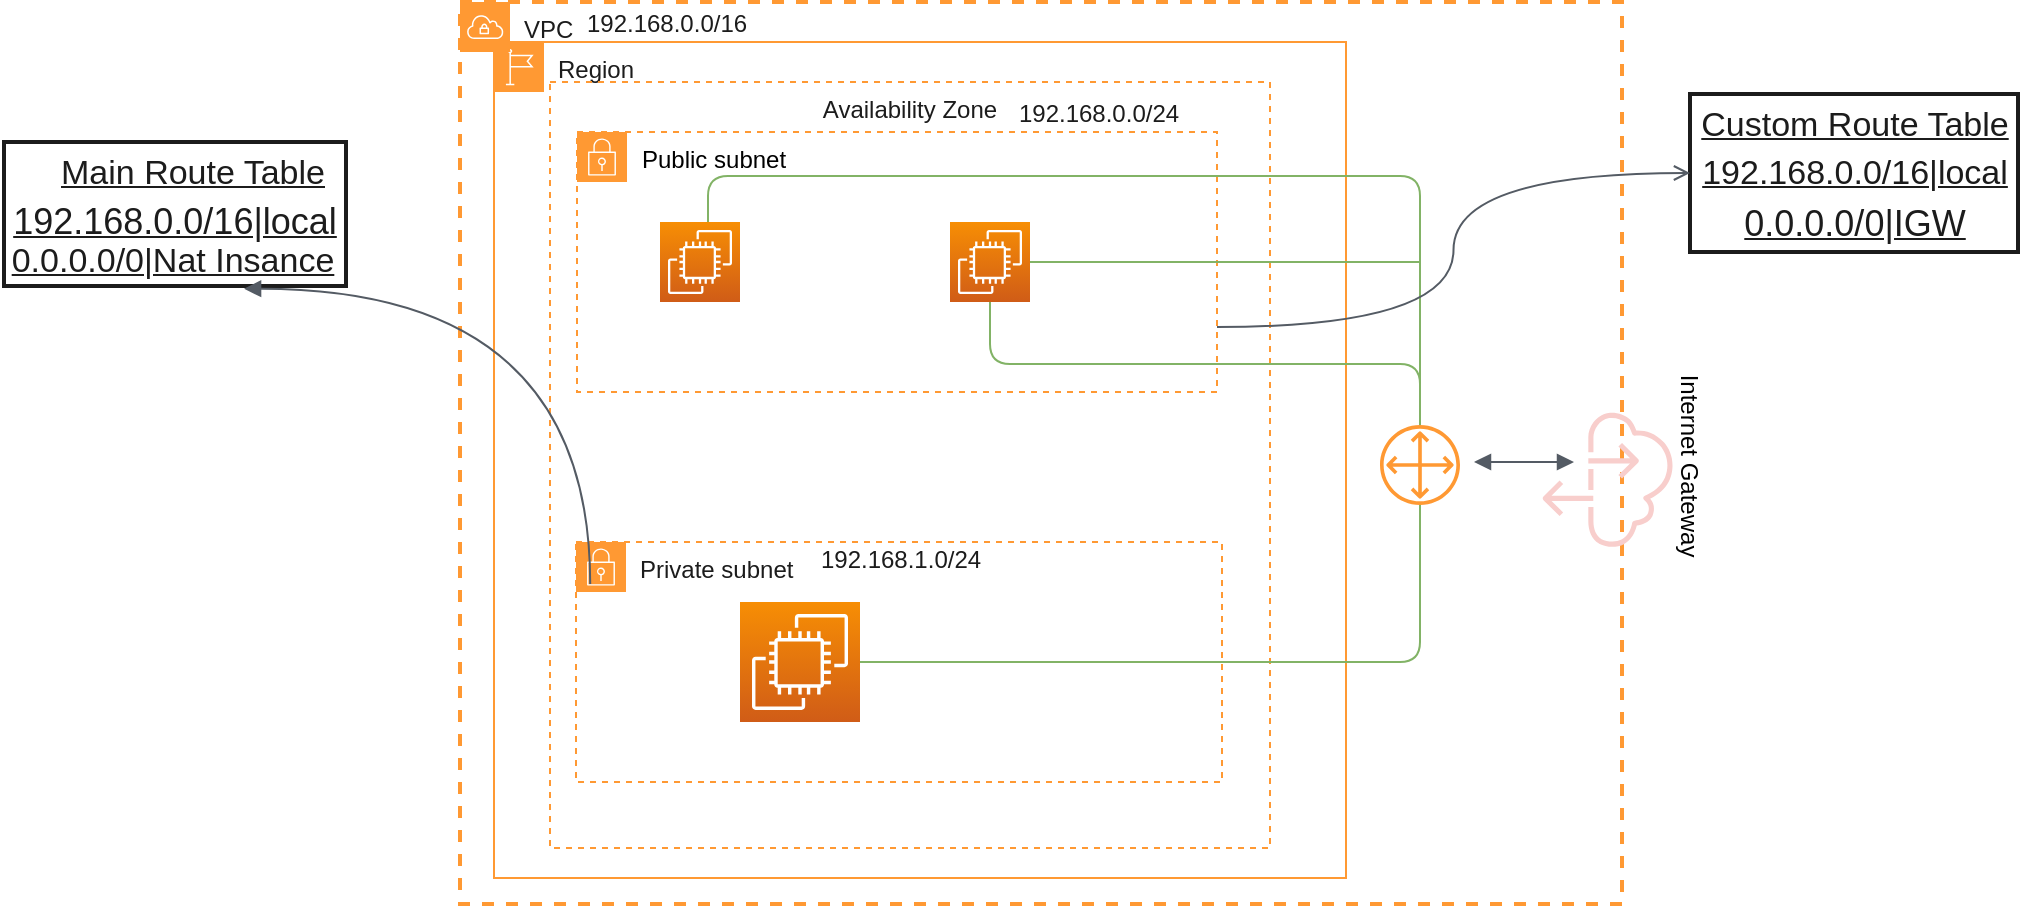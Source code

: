 <mxfile version="12.3.3" type="github" pages="1"><diagram id="t1UsgaOnbL54JhAW8-JD" name="Page-1"><mxGraphModel dx="1448" dy="976" grid="0" gridSize="10" guides="1" tooltips="1" connect="1" arrows="1" fold="1" page="0" pageScale="1" pageWidth="850" pageHeight="1100" math="0" shadow="0"><root><mxCell id="0"/><mxCell id="1" parent="0"/><mxCell id="P7QYEdc5I89qMnDsK5VT-13" value="VPC" style="points=[[0,0],[0.25,0],[0.5,0],[0.75,0],[1,0],[1,0.25],[1,0.5],[1,0.75],[1,1],[0.75,1],[0.5,1],[0.25,1],[0,1],[0,0.75],[0,0.5],[0,0.25]];outlineConnect=0;gradientColor=none;html=1;whiteSpace=wrap;fontSize=12;fontStyle=0;shape=mxgraph.aws4.group;grIcon=mxgraph.aws4.group_vpc;strokeColor=#FF9933;fillColor=none;verticalAlign=top;align=left;spacingLeft=30;fontColor=#1C1C1C;dashed=1;strokeWidth=2;" vertex="1" parent="1"><mxGeometry x="80" y="-130" width="581" height="451" as="geometry"/></mxCell><mxCell id="P7QYEdc5I89qMnDsK5VT-34" value="Region" style="points=[[0,0],[0.25,0],[0.5,0],[0.75,0],[1,0],[1,0.25],[1,0.5],[1,0.75],[1,1],[0.75,1],[0.5,1],[0.25,1],[0,1],[0,0.75],[0,0.5],[0,0.25]];outlineConnect=0;gradientColor=none;html=1;whiteSpace=wrap;fontSize=12;fontStyle=0;shape=mxgraph.aws4.group;grIcon=mxgraph.aws4.group_region;strokeColor=#FF9933;fillColor=none;verticalAlign=top;align=left;spacingLeft=30;fontColor=#1C1C1C;dashed=0;" vertex="1" parent="1"><mxGeometry x="97" y="-110" width="426" height="418" as="geometry"/></mxCell><mxCell id="P7QYEdc5I89qMnDsK5VT-33" value="Availability Zone" style="fillColor=none;strokeColor=#FF9933;dashed=1;verticalAlign=top;fontStyle=0;fontColor=#1C1C1C;" vertex="1" parent="1"><mxGeometry x="125" y="-90" width="360" height="383" as="geometry"/></mxCell><mxCell id="P7QYEdc5I89qMnDsK5VT-1" value="Public subnet" style="points=[[0,0],[0.25,0],[0.5,0],[0.75,0],[1,0],[1,0.25],[1,0.5],[1,0.75],[1,1],[0.75,1],[0.5,1],[0.25,1],[0,1],[0,0.75],[0,0.5],[0,0.25]];outlineConnect=0;html=1;whiteSpace=wrap;fontSize=12;fontStyle=0;shape=mxgraph.aws4.group;grIcon=mxgraph.aws4.group_security_group;grStroke=1;strokeColor=#FF9933;fillColor=none;verticalAlign=top;align=left;spacingLeft=30;dashed=1;" vertex="1" parent="1"><mxGeometry x="138.5" y="-65" width="320" height="130" as="geometry"/></mxCell><mxCell id="P7QYEdc5I89qMnDsK5VT-3" value="" style="outlineConnect=0;fontColor=#232F3E;gradientColor=none;fillColor=#FF9933;strokeColor=none;dashed=0;verticalLabelPosition=bottom;verticalAlign=top;align=center;html=1;fontSize=12;fontStyle=0;aspect=fixed;pointerEvents=1;shape=mxgraph.aws4.customer_gateway;" vertex="1" parent="1"><mxGeometry x="540" y="81.5" width="40" height="40" as="geometry"/></mxCell><mxCell id="P7QYEdc5I89qMnDsK5VT-14" value="&lt;font color=&quot;#1C1C1C&quot;&gt;Private subnet&lt;/font&gt;" style="points=[[0,0],[0.25,0],[0.5,0],[0.75,0],[1,0],[1,0.25],[1,0.5],[1,0.75],[1,1],[0.75,1],[0.5,1],[0.25,1],[0,1],[0,0.75],[0,0.5],[0,0.25]];outlineConnect=0;gradientColor=none;html=1;whiteSpace=wrap;fontSize=12;fontStyle=0;shape=mxgraph.aws4.group;grIcon=mxgraph.aws4.group_security_group;grStroke=1;strokeColor=#FF9933;fillColor=none;verticalAlign=top;align=left;spacingLeft=30;fontColor=#147EBA;dashed=1;" vertex="1" parent="1"><mxGeometry x="138" y="140" width="323" height="120" as="geometry"/></mxCell><mxCell id="P7QYEdc5I89qMnDsK5VT-15" value="" style="outlineConnect=0;fontColor=#232F3E;gradientColor=#F78E04;gradientDirection=north;fillColor=#D05C17;strokeColor=#ffffff;dashed=0;verticalLabelPosition=bottom;verticalAlign=top;align=center;html=1;fontSize=12;fontStyle=0;aspect=fixed;shape=mxgraph.aws4.resourceIcon;resIcon=mxgraph.aws4.ec2;" vertex="1" parent="1"><mxGeometry x="325" y="-20" width="40" height="40" as="geometry"/></mxCell><mxCell id="P7QYEdc5I89qMnDsK5VT-17" value="" style="outlineConnect=0;fontColor=#232F3E;gradientColor=#F78E04;gradientDirection=north;fillColor=#D05C17;strokeColor=#ffffff;dashed=0;verticalLabelPosition=bottom;verticalAlign=top;align=center;html=1;fontSize=12;fontStyle=0;aspect=fixed;shape=mxgraph.aws4.resourceIcon;resIcon=mxgraph.aws4.ec2;" vertex="1" parent="1"><mxGeometry x="220" y="170" width="60" height="60" as="geometry"/></mxCell><mxCell id="P7QYEdc5I89qMnDsK5VT-18" value="" style="outlineConnect=0;fillColor=#f8cecc;strokeColor=#b85450;dashed=0;verticalLabelPosition=bottom;verticalAlign=top;align=center;html=1;fontSize=12;fontStyle=0;aspect=fixed;pointerEvents=1;shape=mxgraph.aws4.internet_alt2;rotation=90;direction=east;" vertex="1" parent="1"><mxGeometry x="620" y="75" width="68" height="68" as="geometry"/></mxCell><mxCell id="P7QYEdc5I89qMnDsK5VT-20" value="Internet Gateway" style="text;html=1;resizable=0;autosize=1;align=center;verticalAlign=middle;points=[];fillColor=none;strokeColor=none;rounded=0;dashed=1;rotation=90;" vertex="1" parent="1"><mxGeometry x="640" y="91.5" width="110" height="20" as="geometry"/></mxCell><mxCell id="P7QYEdc5I89qMnDsK5VT-21" value="" style="outlineConnect=0;fontColor=#232F3E;gradientColor=#F78E04;gradientDirection=north;fillColor=#D05C17;strokeColor=#ffffff;dashed=0;verticalLabelPosition=bottom;verticalAlign=top;align=center;html=1;fontSize=12;fontStyle=0;aspect=fixed;shape=mxgraph.aws4.resourceIcon;resIcon=mxgraph.aws4.ec2;" vertex="1" parent="1"><mxGeometry x="180" y="-20" width="40" height="40" as="geometry"/></mxCell><mxCell id="P7QYEdc5I89qMnDsK5VT-22" value="" style="html=1;endArrow=none;elbow=vertical;startArrow=none;endFill=0;strokeColor=#82b366;rounded=1;edgeStyle=orthogonalEdgeStyle;fillColor=#d5e8d4;" edge="1" parent="1" source="P7QYEdc5I89qMnDsK5VT-17" target="P7QYEdc5I89qMnDsK5VT-3"><mxGeometry width="100" relative="1" as="geometry"><mxPoint x="345" y="200" as="sourcePoint"/><mxPoint x="680" y="210" as="targetPoint"/></mxGeometry></mxCell><mxCell id="P7QYEdc5I89qMnDsK5VT-28" value="" style="edgeStyle=orthogonalEdgeStyle;html=1;endArrow=none;elbow=vertical;startArrow=none;endFill=0;strokeColor=#82b366;rounded=1;fillColor=#d5e8d4;" edge="1" parent="1" source="P7QYEdc5I89qMnDsK5VT-21" target="P7QYEdc5I89qMnDsK5VT-3"><mxGeometry width="100" relative="1" as="geometry"><mxPoint x="204" y="-30" as="sourcePoint"/><mxPoint x="480" as="targetPoint"/><Array as="points"><mxPoint x="204" y="-43"/><mxPoint x="560" y="-43"/></Array></mxGeometry></mxCell><mxCell id="P7QYEdc5I89qMnDsK5VT-30" value="" style="html=1;endArrow=none;elbow=vertical;startArrow=none;startFill=0;strokeColor=#82b366;rounded=1;endFill=0;edgeStyle=elbowEdgeStyle;fillColor=#d5e8d4;" edge="1" parent="1" source="P7QYEdc5I89qMnDsK5VT-15" target="P7QYEdc5I89qMnDsK5VT-3"><mxGeometry width="100" relative="1" as="geometry"><mxPoint x="370" y="90" as="sourcePoint"/><mxPoint x="470" y="90" as="targetPoint"/></mxGeometry></mxCell><mxCell id="P7QYEdc5I89qMnDsK5VT-31" value="" style="edgeStyle=orthogonalEdgeStyle;html=1;endArrow=none;elbow=vertical;startArrow=none;endFill=0;strokeColor=#82b366;rounded=1;fillColor=#d5e8d4;" edge="1" parent="1" source="P7QYEdc5I89qMnDsK5VT-15"><mxGeometry width="100" relative="1" as="geometry"><mxPoint x="380" as="sourcePoint"/><mxPoint x="560" as="targetPoint"/></mxGeometry></mxCell><mxCell id="P7QYEdc5I89qMnDsK5VT-37" value="" style="edgeStyle=orthogonalEdgeStyle;html=1;endArrow=block;elbow=vertical;startArrow=block;startFill=1;endFill=1;strokeColor=#545B64;rounded=0;fontColor=#1C1C1C;" edge="1" parent="1"><mxGeometry width="100" relative="1" as="geometry"><mxPoint x="587" y="100" as="sourcePoint"/><mxPoint x="637" y="100" as="targetPoint"/></mxGeometry></mxCell><mxCell id="P7QYEdc5I89qMnDsK5VT-38" value="192.168.0.0/24" style="text;html=1;resizable=0;autosize=1;align=center;verticalAlign=middle;points=[];fillColor=none;strokeColor=none;rounded=0;dashed=1;fontColor=#1C1C1C;" vertex="1" parent="1"><mxGeometry x="353.5" y="-83" width="90" height="18" as="geometry"/></mxCell><mxCell id="P7QYEdc5I89qMnDsK5VT-39" value="192.168.0.0/16" style="text;html=1;resizable=0;autosize=1;align=center;verticalAlign=middle;points=[];fillColor=none;strokeColor=none;rounded=0;dashed=1;fontColor=#1C1C1C;" vertex="1" parent="1"><mxGeometry x="138" y="-128" width="90" height="18" as="geometry"/></mxCell><mxCell id="P7QYEdc5I89qMnDsK5VT-40" value="192.168.1.0/24" style="text;html=1;resizable=0;autosize=1;align=center;verticalAlign=middle;points=[];fillColor=none;strokeColor=none;rounded=0;dashed=1;fontColor=#1C1C1C;" vertex="1" parent="1"><mxGeometry x="255" y="140" width="90" height="18" as="geometry"/></mxCell><mxCell id="P7QYEdc5I89qMnDsK5VT-43" value="Main Route Table" style="text;html=1;resizable=0;autosize=1;align=center;verticalAlign=bottom;points=[];fillColor=none;strokeColor=none;rounded=0;dashed=1;fontColor=#1C1C1C;fontSize=17;fontStyle=4" vertex="1" parent="1"><mxGeometry x="-125.5" y="-56.5" width="142" height="24" as="geometry"/></mxCell><mxCell id="P7QYEdc5I89qMnDsK5VT-44" value="192.168.0.0/16|local" style="text;html=1;resizable=0;autosize=1;align=center;verticalAlign=middle;points=[];fillColor=none;strokeColor=none;rounded=0;dashed=1;fontSize=18;fontColor=#1C1C1C;rotation=0;direction=west;fontStyle=4" vertex="1" parent="1"><mxGeometry x="-149.5" y="-33.5" width="172" height="26" as="geometry"/></mxCell><mxCell id="P7QYEdc5I89qMnDsK5VT-45" value="0.0.0.0/0|Nat Insance" style="text;html=1;align=center;verticalAlign=middle;resizable=0;points=[];;autosize=1;fontSize=17;fontColor=#1C1C1C;fontStyle=4" vertex="1" parent="1"><mxGeometry x="-149.5" y="-12" width="171" height="24" as="geometry"/></mxCell><mxCell id="P7QYEdc5I89qMnDsK5VT-51" value="0.0.0.0/0|IGW" style="text;html=1;align=center;verticalAlign=bottom;resizable=0;points=[];;autosize=1;fontSize=18;fontColor=#1C1C1C;fontStyle=4;spacing=2;spacingTop=1;spacingLeft=0;" vertex="1" parent="1"><mxGeometry x="714" y="-36" width="125" height="31" as="geometry"/></mxCell><mxCell id="P7QYEdc5I89qMnDsK5VT-56" value="192.168.0.0/16|local" style="text;html=1;align=center;verticalAlign=middle;resizable=0;points=[];;autosize=1;fontSize=17;fontColor=#1C1C1C;direction=south;fontStyle=4" vertex="1" parent="1"><mxGeometry x="695" y="-56.5" width="163" height="24" as="geometry"/></mxCell><mxCell id="P7QYEdc5I89qMnDsK5VT-54" value="Custom Route Table" style="text;html=1;align=center;verticalAlign=middle;resizable=0;points=[];;autosize=1;fontSize=17;fontColor=#1C1C1C;direction=south;fontStyle=4" vertex="1" parent="1"><mxGeometry x="695" y="-80.5" width="164" height="24" as="geometry"/></mxCell><mxCell id="P7QYEdc5I89qMnDsK5VT-53" value="" style="whiteSpace=wrap;html=1;strokeColor=#1C1C1C;strokeWidth=2;fillColor=none;fontSize=18;fontColor=#1C1C1C;" vertex="1" parent="1"><mxGeometry x="-148" y="-60" width="171" height="72" as="geometry"/></mxCell><mxCell id="P7QYEdc5I89qMnDsK5VT-61" value="" style="whiteSpace=wrap;html=1;strokeColor=#1C1C1C;strokeWidth=2;fillColor=none;fontSize=18;fontColor=#1C1C1C;" vertex="1" parent="1"><mxGeometry x="695" y="-84" width="164" height="79" as="geometry"/></mxCell><mxCell id="P7QYEdc5I89qMnDsK5VT-62" value="" style="edgeStyle=orthogonalEdgeStyle;html=1;endArrow=none;elbow=vertical;startArrow=block;startFill=1;strokeColor=#545B64;rounded=0;fontSize=18;fontColor=#1C1C1C;exitX=0.702;exitY=1.019;exitDx=0;exitDy=0;exitPerimeter=0;curved=1;entryX=0.022;entryY=0.175;entryDx=0;entryDy=0;entryPerimeter=0;" edge="1" parent="1" source="P7QYEdc5I89qMnDsK5VT-53" target="P7QYEdc5I89qMnDsK5VT-14"><mxGeometry width="100" relative="1" as="geometry"><mxPoint x="38" y="207" as="sourcePoint"/><mxPoint x="138" y="207" as="targetPoint"/></mxGeometry></mxCell><mxCell id="P7QYEdc5I89qMnDsK5VT-63" value="" style="edgeStyle=orthogonalEdgeStyle;html=1;endArrow=open;elbow=vertical;startArrow=none;endFill=0;strokeColor=#545B64;rounded=0;fontSize=18;fontColor=#1C1C1C;curved=1;exitX=1;exitY=0.75;exitDx=0;exitDy=0;" edge="1" parent="1" source="P7QYEdc5I89qMnDsK5VT-1" target="P7QYEdc5I89qMnDsK5VT-61"><mxGeometry width="100" relative="1" as="geometry"><mxPoint x="459" y="-49" as="sourcePoint"/><mxPoint x="559" y="-49" as="targetPoint"/></mxGeometry></mxCell></root></mxGraphModel></diagram></mxfile>